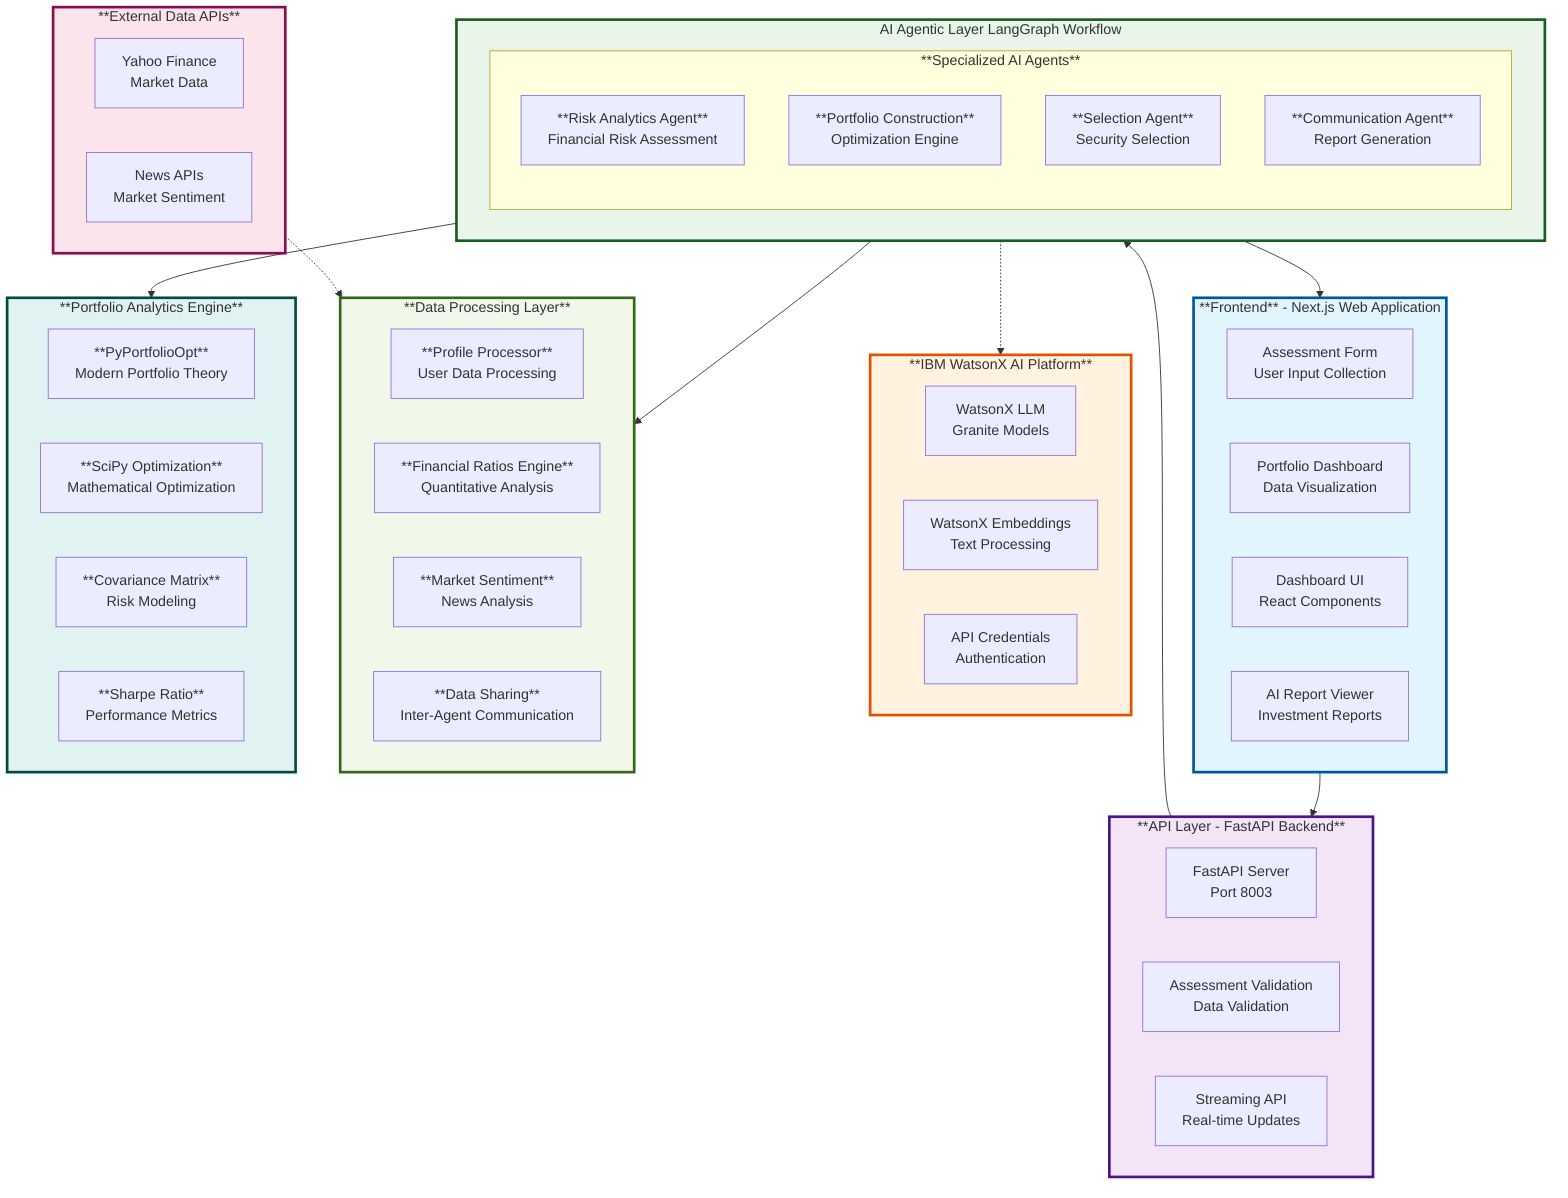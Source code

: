 graph TB
    %% User Interface Layer
    subgraph FRONTEND["**Frontend** - Next.js Web Application"]
        ASSESS[Assessment Form<br/>User Input Collection]
        DASH[Portfolio Dashboard<br/>Data Visualization]
        UI[Dashboard UI<br/>React Components]
        REPORT[AI Report Viewer<br/>Investment Reports]
    end

    %% API Gateway Layer
    subgraph API_LAYER["**API Layer - FastAPI Backend**"]
        API[FastAPI Server<br/>Port 8003]
        VALIDATE[Assessment Validation<br/>Data Validation]
        STREAM[Streaming API<br/>Real-time Updates]
    end

    %% AI Agentic Layer - LangGraph Orchestration
    subgraph AGENTS["AI Agentic Layer LangGraph Workflow"]
      
        
        subgraph "**Specialized AI Agents**"
            RISK[**Risk Analytics Agent**<br/>Financial Risk Assessment]
            
                PORTFOLIO[**Portfolio Construction**<br/>Optimization Engine]
                SELECTION[**Selection Agent**<br/>Security Selection]
            

            COMM[**Communication Agent**<br/>Report Generation]
        end
    end

    %% WatsonX AI Services
    subgraph WATSONX["**IBM WatsonX AI Platform**"]
        LLM[WatsonX LLM<br/>Granite Models]
        EMBED[WatsonX Embeddings<br/>Text Processing]
        CREDS[API Credentials<br/>Authentication]
    end

    %% External Data Sources
    subgraph EXTERNAL["**External Data APIs**"]
        YAHOO[Yahoo Finance<br/>Market Data]
        NEWS[News APIs<br/>Market Sentiment]
    end

    %% Data Processing & Storage
    subgraph DATA_LAYER["**Data Processing Layer**"]
        PROFILE[**Profile Processor**<br/>User Data Processing]
        RATIOS[**Financial Ratios Engine**<br/>Quantitative Analysis]
        SENTIMENT[**Market Sentiment**<br/>News Analysis]
        SHARING[**Data Sharing**<br/>Inter-Agent Communication]
    end

    %% Portfolio Analytics
    subgraph ANALYTICS["**Portfolio Analytics Engine**"]
        PYPFOPT[**PyPortfolioOpt**<br/>Modern Portfolio Theory]
        SCIPY[**SciPy Optimization**<br/>Mathematical Optimization]
        COVARIANCE[**Covariance Matrix**<br/>Risk Modeling]
        SHARPE[**Sharpe Ratio**<br/>Performance Metrics]
    end

    %% Main Flow - Simplified Connections
    FRONTEND --> API_LAYER
    API_LAYER --> AGENTS
    AGENTS --> FRONTEND

    %% AI Services Connection
    AGENTS -.-> WATSONX

    %% Data Sources Connection
    AGENTS --> DATA_LAYER
    AGENTS --> ANALYTICS
    
    %% External Data Connection
    EXTERNAL -.-> DATA_LAYER

    %% Styling
    classDef frontend fill:#e1f5fe,stroke:#01579b,stroke-width:3px
    classDef api fill:#f3e5f5,stroke:#4a148c,stroke-width:3px
    classDef agent fill:#e8f5e8,stroke:#1b5e20,stroke-width:3px
    classDef watsonx fill:#fff3e0,stroke:#e65100,stroke-width:3px
    classDef external fill:#fce4ec,stroke:#880e4f,stroke-width:3px
    classDef data fill:#f1f8e9,stroke:#33691e,stroke-width:3px
    classDef analytics fill:#e0f2f1,stroke:#004d40,stroke-width:3px

    class FRONTEND frontend
    class API_LAYER api
    class AGENTS agent
    class WATSONX watsonx
    class EXTERNAL external
    class DATA_LAYER data
    class ANALYTICS analytics